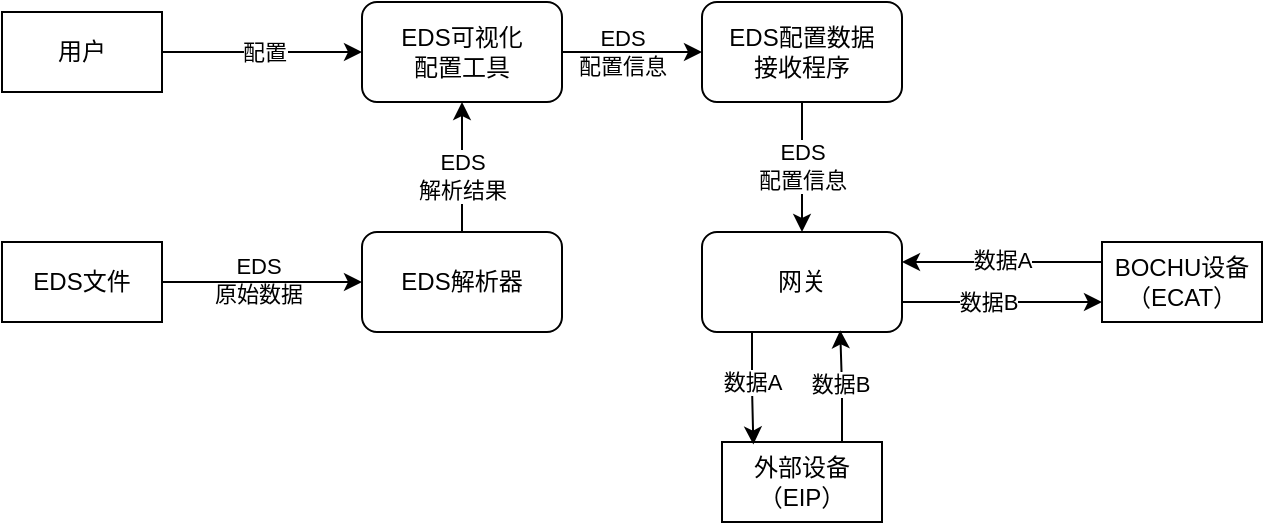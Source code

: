 <mxfile version="28.1.2">
  <diagram name="第 1 页" id="_kHPOiAsu_9qg8WLfcpe">
    <mxGraphModel dx="1642" dy="449" grid="1" gridSize="10" guides="1" tooltips="1" connect="1" arrows="1" fold="1" page="1" pageScale="1" pageWidth="827" pageHeight="1169" math="0" shadow="0">
      <root>
        <mxCell id="0" />
        <mxCell id="1" parent="0" />
        <mxCell id="DBOCFVSHZP8i400MpcL1-26" style="edgeStyle=orthogonalEdgeStyle;rounded=0;orthogonalLoop=1;jettySize=auto;html=1;entryX=0;entryY=0.5;entryDx=0;entryDy=0;" edge="1" parent="1" source="5vPeRdvtAIs2TRPb70oM-2" target="DBOCFVSHZP8i400MpcL1-25">
          <mxGeometry relative="1" as="geometry" />
        </mxCell>
        <mxCell id="DBOCFVSHZP8i400MpcL1-27" value="EDS&lt;div&gt;原始数据&lt;/div&gt;" style="edgeLabel;html=1;align=center;verticalAlign=middle;resizable=0;points=[];labelBackgroundColor=none;" vertex="1" connectable="0" parent="DBOCFVSHZP8i400MpcL1-26">
          <mxGeometry x="-0.046" y="1" relative="1" as="geometry">
            <mxPoint as="offset" />
          </mxGeometry>
        </mxCell>
        <mxCell id="5vPeRdvtAIs2TRPb70oM-2" value="EDS文件" style="rounded=0;whiteSpace=wrap;html=1;" parent="1" vertex="1">
          <mxGeometry x="-120" y="460" width="80" height="40" as="geometry" />
        </mxCell>
        <mxCell id="DBOCFVSHZP8i400MpcL1-34" style="edgeStyle=orthogonalEdgeStyle;rounded=0;orthogonalLoop=1;jettySize=auto;html=1;entryX=1;entryY=0.5;entryDx=0;entryDy=0;" edge="1" parent="1">
          <mxGeometry relative="1" as="geometry">
            <mxPoint x="430" y="470" as="sourcePoint" />
            <mxPoint x="330" y="470" as="targetPoint" />
          </mxGeometry>
        </mxCell>
        <mxCell id="DBOCFVSHZP8i400MpcL1-39" value="数据A" style="edgeLabel;html=1;align=center;verticalAlign=middle;resizable=0;points=[];" vertex="1" connectable="0" parent="DBOCFVSHZP8i400MpcL1-34">
          <mxGeometry x="0.006" y="-1" relative="1" as="geometry">
            <mxPoint as="offset" />
          </mxGeometry>
        </mxCell>
        <mxCell id="5vPeRdvtAIs2TRPb70oM-8" value="BOCHU设备&lt;div&gt;（ECAT）&lt;/div&gt;" style="rounded=0;whiteSpace=wrap;html=1;" parent="1" vertex="1">
          <mxGeometry x="430" y="460" width="80" height="40" as="geometry" />
        </mxCell>
        <mxCell id="5vPeRdvtAIs2TRPb70oM-9" value="外部设备&lt;div&gt;（EIP）&lt;/div&gt;" style="rounded=0;whiteSpace=wrap;html=1;" parent="1" vertex="1">
          <mxGeometry x="240" y="560" width="80" height="40" as="geometry" />
        </mxCell>
        <mxCell id="DBOCFVSHZP8i400MpcL1-10" style="edgeStyle=orthogonalEdgeStyle;rounded=0;orthogonalLoop=1;jettySize=auto;html=1;exitX=1;exitY=0.5;exitDx=0;exitDy=0;entryX=0;entryY=0.5;entryDx=0;entryDy=0;" edge="1" parent="1" source="DBOCFVSHZP8i400MpcL1-30" target="DBOCFVSHZP8i400MpcL1-9">
          <mxGeometry relative="1" as="geometry">
            <mxPoint x="350" y="480" as="sourcePoint" />
          </mxGeometry>
        </mxCell>
        <mxCell id="DBOCFVSHZP8i400MpcL1-11" value="EDS&lt;div&gt;配置信息&lt;/div&gt;" style="edgeLabel;html=1;align=center;verticalAlign=middle;resizable=0;points=[];labelBackgroundColor=none;" vertex="1" connectable="0" parent="DBOCFVSHZP8i400MpcL1-10">
          <mxGeometry x="-0.139" y="-1" relative="1" as="geometry">
            <mxPoint y="-1" as="offset" />
          </mxGeometry>
        </mxCell>
        <mxCell id="DBOCFVSHZP8i400MpcL1-6" style="edgeStyle=orthogonalEdgeStyle;rounded=0;orthogonalLoop=1;jettySize=auto;html=1;entryX=0;entryY=0.5;entryDx=0;entryDy=0;" edge="1" parent="1" source="DBOCFVSHZP8i400MpcL1-5" target="DBOCFVSHZP8i400MpcL1-30">
          <mxGeometry relative="1" as="geometry">
            <mxPoint x="300" y="505" as="targetPoint" />
          </mxGeometry>
        </mxCell>
        <mxCell id="DBOCFVSHZP8i400MpcL1-8" value="配置" style="edgeLabel;html=1;align=center;verticalAlign=middle;resizable=0;points=[];labelBackgroundColor=default;" vertex="1" connectable="0" parent="DBOCFVSHZP8i400MpcL1-6">
          <mxGeometry x="-0.23" relative="1" as="geometry">
            <mxPoint x="12" as="offset" />
          </mxGeometry>
        </mxCell>
        <mxCell id="DBOCFVSHZP8i400MpcL1-5" value="用户" style="rounded=0;whiteSpace=wrap;html=1;" vertex="1" parent="1">
          <mxGeometry x="-120" y="345" width="80" height="40" as="geometry" />
        </mxCell>
        <mxCell id="DBOCFVSHZP8i400MpcL1-32" style="edgeStyle=orthogonalEdgeStyle;rounded=0;orthogonalLoop=1;jettySize=auto;html=1;entryX=0.5;entryY=0;entryDx=0;entryDy=0;" edge="1" parent="1" source="DBOCFVSHZP8i400MpcL1-9" target="DBOCFVSHZP8i400MpcL1-12">
          <mxGeometry relative="1" as="geometry" />
        </mxCell>
        <mxCell id="DBOCFVSHZP8i400MpcL1-33" value="EDS&lt;div&gt;配置信息&lt;/div&gt;" style="edgeLabel;html=1;align=center;verticalAlign=middle;resizable=0;points=[];" vertex="1" connectable="0" parent="DBOCFVSHZP8i400MpcL1-32">
          <mxGeometry x="-0.037" y="-1" relative="1" as="geometry">
            <mxPoint x="1" as="offset" />
          </mxGeometry>
        </mxCell>
        <mxCell id="DBOCFVSHZP8i400MpcL1-9" value="EDS配置数据&lt;div&gt;接收程序&lt;/div&gt;" style="rounded=1;whiteSpace=wrap;html=1;" vertex="1" parent="1">
          <mxGeometry x="230" y="340" width="100" height="50" as="geometry" />
        </mxCell>
        <mxCell id="DBOCFVSHZP8i400MpcL1-36" style="edgeStyle=orthogonalEdgeStyle;rounded=0;orthogonalLoop=1;jettySize=auto;html=1;entryX=0;entryY=0.5;entryDx=0;entryDy=0;" edge="1" parent="1">
          <mxGeometry relative="1" as="geometry">
            <mxPoint x="330" y="490" as="sourcePoint" />
            <mxPoint x="430" y="490" as="targetPoint" />
          </mxGeometry>
        </mxCell>
        <mxCell id="DBOCFVSHZP8i400MpcL1-40" value="数据B" style="edgeLabel;html=1;align=center;verticalAlign=middle;resizable=0;points=[];" vertex="1" connectable="0" parent="DBOCFVSHZP8i400MpcL1-36">
          <mxGeometry x="-0.143" relative="1" as="geometry">
            <mxPoint as="offset" />
          </mxGeometry>
        </mxCell>
        <mxCell id="DBOCFVSHZP8i400MpcL1-12" value="网关" style="rounded=1;whiteSpace=wrap;html=1;" vertex="1" parent="1">
          <mxGeometry x="230" y="455" width="100" height="50" as="geometry" />
        </mxCell>
        <mxCell id="DBOCFVSHZP8i400MpcL1-28" style="edgeStyle=orthogonalEdgeStyle;rounded=0;orthogonalLoop=1;jettySize=auto;html=1;entryX=0.5;entryY=1;entryDx=0;entryDy=0;exitX=0.5;exitY=0;exitDx=0;exitDy=0;" edge="1" parent="1" source="DBOCFVSHZP8i400MpcL1-25" target="DBOCFVSHZP8i400MpcL1-30">
          <mxGeometry relative="1" as="geometry">
            <mxPoint x="250" y="480" as="targetPoint" />
          </mxGeometry>
        </mxCell>
        <mxCell id="DBOCFVSHZP8i400MpcL1-29" value="EDS&lt;div&gt;解析结果&lt;/div&gt;" style="edgeLabel;html=1;align=center;verticalAlign=middle;resizable=0;points=[];labelBackgroundColor=default;" vertex="1" connectable="0" parent="DBOCFVSHZP8i400MpcL1-28">
          <mxGeometry x="-0.143" relative="1" as="geometry">
            <mxPoint as="offset" />
          </mxGeometry>
        </mxCell>
        <mxCell id="DBOCFVSHZP8i400MpcL1-25" value="EDS解析器" style="rounded=1;whiteSpace=wrap;html=1;" vertex="1" parent="1">
          <mxGeometry x="60" y="455" width="100" height="50" as="geometry" />
        </mxCell>
        <mxCell id="DBOCFVSHZP8i400MpcL1-30" value="EDS可视化&lt;div&gt;配置工具&lt;/div&gt;" style="rounded=1;whiteSpace=wrap;html=1;" vertex="1" parent="1">
          <mxGeometry x="60" y="340" width="100" height="50" as="geometry" />
        </mxCell>
        <mxCell id="DBOCFVSHZP8i400MpcL1-37" style="edgeStyle=orthogonalEdgeStyle;rounded=0;orthogonalLoop=1;jettySize=auto;html=1;exitX=0.75;exitY=0;exitDx=0;exitDy=0;entryX=0.691;entryY=0.983;entryDx=0;entryDy=0;entryPerimeter=0;" edge="1" parent="1" source="5vPeRdvtAIs2TRPb70oM-9" target="DBOCFVSHZP8i400MpcL1-12">
          <mxGeometry relative="1" as="geometry" />
        </mxCell>
        <mxCell id="DBOCFVSHZP8i400MpcL1-42" value="数据B" style="edgeLabel;html=1;align=center;verticalAlign=middle;resizable=0;points=[];" vertex="1" connectable="0" parent="DBOCFVSHZP8i400MpcL1-37">
          <mxGeometry x="0.054" relative="1" as="geometry">
            <mxPoint as="offset" />
          </mxGeometry>
        </mxCell>
        <mxCell id="DBOCFVSHZP8i400MpcL1-38" style="edgeStyle=orthogonalEdgeStyle;rounded=0;orthogonalLoop=1;jettySize=auto;html=1;exitX=0.25;exitY=1;exitDx=0;exitDy=0;entryX=0.196;entryY=0.032;entryDx=0;entryDy=0;entryPerimeter=0;" edge="1" parent="1" source="DBOCFVSHZP8i400MpcL1-12" target="5vPeRdvtAIs2TRPb70oM-9">
          <mxGeometry relative="1" as="geometry" />
        </mxCell>
        <mxCell id="DBOCFVSHZP8i400MpcL1-41" value="数据A" style="edgeLabel;html=1;align=center;verticalAlign=middle;resizable=0;points=[];" vertex="1" connectable="0" parent="DBOCFVSHZP8i400MpcL1-38">
          <mxGeometry x="-0.147" relative="1" as="geometry">
            <mxPoint as="offset" />
          </mxGeometry>
        </mxCell>
      </root>
    </mxGraphModel>
  </diagram>
</mxfile>
